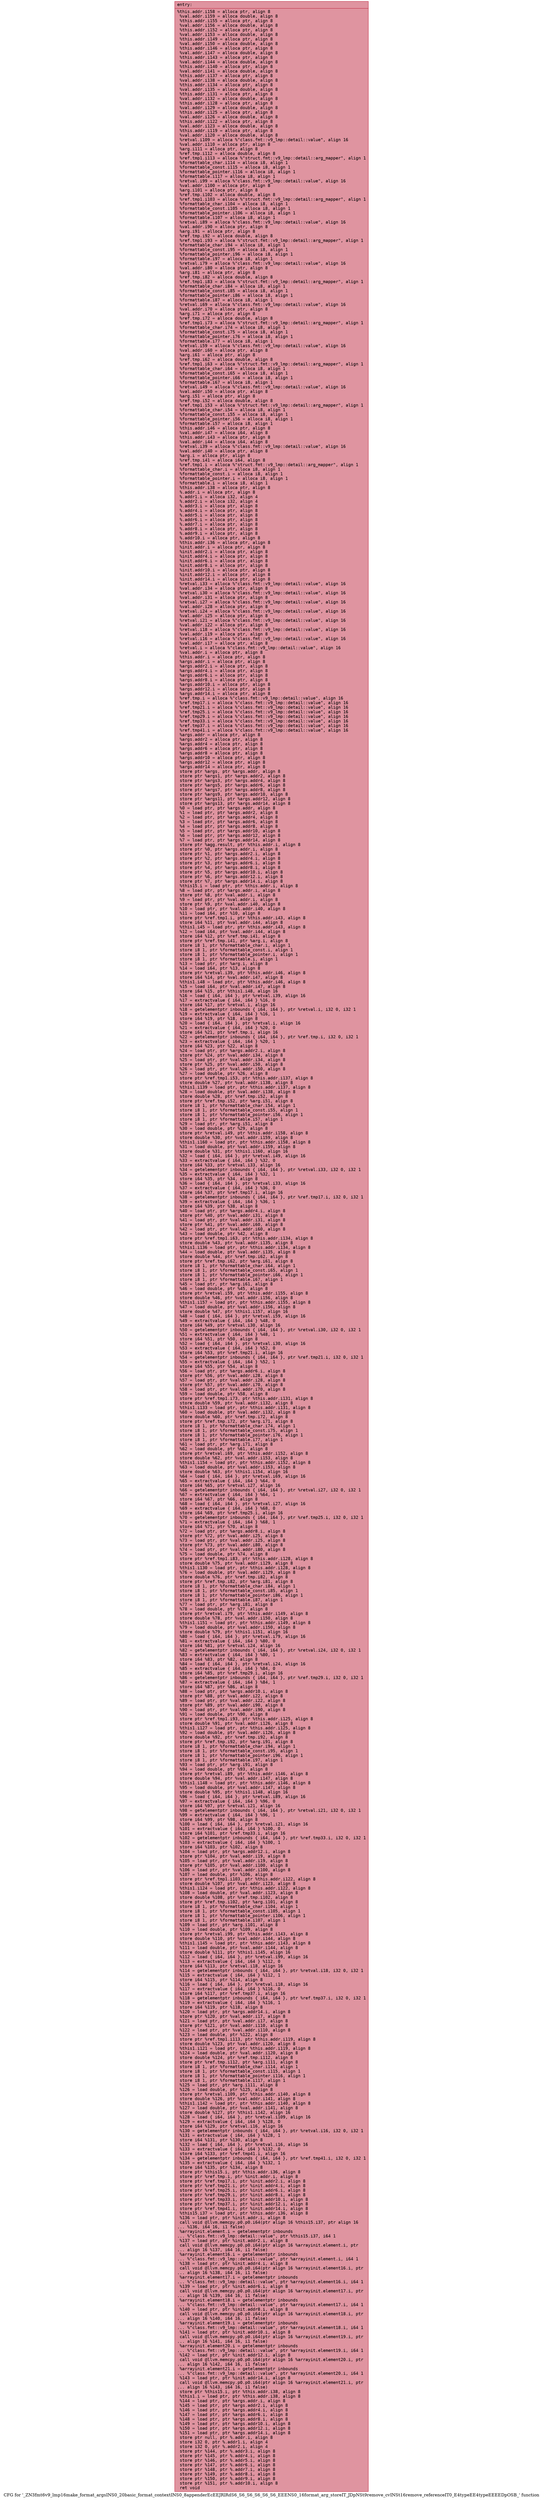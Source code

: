 digraph "CFG for '_ZN3fmt6v9_lmp16make_format_argsINS0_20basic_format_contextINS0_8appenderEcEEJRlRdS6_S6_S6_S6_S6_S6_EEENS0_16format_arg_storeIT_JDpNSt9remove_cvINSt16remove_referenceIT0_E4typeEE4typeEEEEDpOSB_' function" {
	label="CFG for '_ZN3fmt6v9_lmp16make_format_argsINS0_20basic_format_contextINS0_8appenderEcEEJRlRdS6_S6_S6_S6_S6_S6_EEENS0_16format_arg_storeIT_JDpNSt9remove_cvINSt16remove_referenceIT0_E4typeEE4typeEEEEDpOSB_' function";

	Node0x556728e25720 [shape=record,color="#b70d28ff", style=filled, fillcolor="#b70d2870" fontname="Courier",label="{entry:\l|  %this.addr.i158 = alloca ptr, align 8\l  %val.addr.i159 = alloca double, align 8\l  %this.addr.i155 = alloca ptr, align 8\l  %val.addr.i156 = alloca double, align 8\l  %this.addr.i152 = alloca ptr, align 8\l  %val.addr.i153 = alloca double, align 8\l  %this.addr.i149 = alloca ptr, align 8\l  %val.addr.i150 = alloca double, align 8\l  %this.addr.i146 = alloca ptr, align 8\l  %val.addr.i147 = alloca double, align 8\l  %this.addr.i143 = alloca ptr, align 8\l  %val.addr.i144 = alloca double, align 8\l  %this.addr.i140 = alloca ptr, align 8\l  %val.addr.i141 = alloca double, align 8\l  %this.addr.i137 = alloca ptr, align 8\l  %val.addr.i138 = alloca double, align 8\l  %this.addr.i134 = alloca ptr, align 8\l  %val.addr.i135 = alloca double, align 8\l  %this.addr.i131 = alloca ptr, align 8\l  %val.addr.i132 = alloca double, align 8\l  %this.addr.i128 = alloca ptr, align 8\l  %val.addr.i129 = alloca double, align 8\l  %this.addr.i125 = alloca ptr, align 8\l  %val.addr.i126 = alloca double, align 8\l  %this.addr.i122 = alloca ptr, align 8\l  %val.addr.i123 = alloca double, align 8\l  %this.addr.i119 = alloca ptr, align 8\l  %val.addr.i120 = alloca double, align 8\l  %retval.i109 = alloca %\"class.fmt::v9_lmp::detail::value\", align 16\l  %val.addr.i110 = alloca ptr, align 8\l  %arg.i111 = alloca ptr, align 8\l  %ref.tmp.i112 = alloca double, align 8\l  %ref.tmp1.i113 = alloca %\"struct.fmt::v9_lmp::detail::arg_mapper\", align 1\l  %formattable_char.i114 = alloca i8, align 1\l  %formattable_const.i115 = alloca i8, align 1\l  %formattable_pointer.i116 = alloca i8, align 1\l  %formattable.i117 = alloca i8, align 1\l  %retval.i99 = alloca %\"class.fmt::v9_lmp::detail::value\", align 16\l  %val.addr.i100 = alloca ptr, align 8\l  %arg.i101 = alloca ptr, align 8\l  %ref.tmp.i102 = alloca double, align 8\l  %ref.tmp1.i103 = alloca %\"struct.fmt::v9_lmp::detail::arg_mapper\", align 1\l  %formattable_char.i104 = alloca i8, align 1\l  %formattable_const.i105 = alloca i8, align 1\l  %formattable_pointer.i106 = alloca i8, align 1\l  %formattable.i107 = alloca i8, align 1\l  %retval.i89 = alloca %\"class.fmt::v9_lmp::detail::value\", align 16\l  %val.addr.i90 = alloca ptr, align 8\l  %arg.i91 = alloca ptr, align 8\l  %ref.tmp.i92 = alloca double, align 8\l  %ref.tmp1.i93 = alloca %\"struct.fmt::v9_lmp::detail::arg_mapper\", align 1\l  %formattable_char.i94 = alloca i8, align 1\l  %formattable_const.i95 = alloca i8, align 1\l  %formattable_pointer.i96 = alloca i8, align 1\l  %formattable.i97 = alloca i8, align 1\l  %retval.i79 = alloca %\"class.fmt::v9_lmp::detail::value\", align 16\l  %val.addr.i80 = alloca ptr, align 8\l  %arg.i81 = alloca ptr, align 8\l  %ref.tmp.i82 = alloca double, align 8\l  %ref.tmp1.i83 = alloca %\"struct.fmt::v9_lmp::detail::arg_mapper\", align 1\l  %formattable_char.i84 = alloca i8, align 1\l  %formattable_const.i85 = alloca i8, align 1\l  %formattable_pointer.i86 = alloca i8, align 1\l  %formattable.i87 = alloca i8, align 1\l  %retval.i69 = alloca %\"class.fmt::v9_lmp::detail::value\", align 16\l  %val.addr.i70 = alloca ptr, align 8\l  %arg.i71 = alloca ptr, align 8\l  %ref.tmp.i72 = alloca double, align 8\l  %ref.tmp1.i73 = alloca %\"struct.fmt::v9_lmp::detail::arg_mapper\", align 1\l  %formattable_char.i74 = alloca i8, align 1\l  %formattable_const.i75 = alloca i8, align 1\l  %formattable_pointer.i76 = alloca i8, align 1\l  %formattable.i77 = alloca i8, align 1\l  %retval.i59 = alloca %\"class.fmt::v9_lmp::detail::value\", align 16\l  %val.addr.i60 = alloca ptr, align 8\l  %arg.i61 = alloca ptr, align 8\l  %ref.tmp.i62 = alloca double, align 8\l  %ref.tmp1.i63 = alloca %\"struct.fmt::v9_lmp::detail::arg_mapper\", align 1\l  %formattable_char.i64 = alloca i8, align 1\l  %formattable_const.i65 = alloca i8, align 1\l  %formattable_pointer.i66 = alloca i8, align 1\l  %formattable.i67 = alloca i8, align 1\l  %retval.i49 = alloca %\"class.fmt::v9_lmp::detail::value\", align 16\l  %val.addr.i50 = alloca ptr, align 8\l  %arg.i51 = alloca ptr, align 8\l  %ref.tmp.i52 = alloca double, align 8\l  %ref.tmp1.i53 = alloca %\"struct.fmt::v9_lmp::detail::arg_mapper\", align 1\l  %formattable_char.i54 = alloca i8, align 1\l  %formattable_const.i55 = alloca i8, align 1\l  %formattable_pointer.i56 = alloca i8, align 1\l  %formattable.i57 = alloca i8, align 1\l  %this.addr.i46 = alloca ptr, align 8\l  %val.addr.i47 = alloca i64, align 8\l  %this.addr.i43 = alloca ptr, align 8\l  %val.addr.i44 = alloca i64, align 8\l  %retval.i39 = alloca %\"class.fmt::v9_lmp::detail::value\", align 16\l  %val.addr.i40 = alloca ptr, align 8\l  %arg.i = alloca ptr, align 8\l  %ref.tmp.i41 = alloca i64, align 8\l  %ref.tmp1.i = alloca %\"struct.fmt::v9_lmp::detail::arg_mapper\", align 1\l  %formattable_char.i = alloca i8, align 1\l  %formattable_const.i = alloca i8, align 1\l  %formattable_pointer.i = alloca i8, align 1\l  %formattable.i = alloca i8, align 1\l  %this.addr.i38 = alloca ptr, align 8\l  %.addr.i = alloca ptr, align 8\l  %.addr1.i = alloca i32, align 4\l  %.addr2.i = alloca i32, align 4\l  %.addr3.i = alloca ptr, align 8\l  %.addr4.i = alloca ptr, align 8\l  %.addr5.i = alloca ptr, align 8\l  %.addr6.i = alloca ptr, align 8\l  %.addr7.i = alloca ptr, align 8\l  %.addr8.i = alloca ptr, align 8\l  %.addr9.i = alloca ptr, align 8\l  %.addr10.i = alloca ptr, align 8\l  %this.addr.i36 = alloca ptr, align 8\l  %init.addr.i = alloca ptr, align 8\l  %init.addr2.i = alloca ptr, align 8\l  %init.addr4.i = alloca ptr, align 8\l  %init.addr6.i = alloca ptr, align 8\l  %init.addr8.i = alloca ptr, align 8\l  %init.addr10.i = alloca ptr, align 8\l  %init.addr12.i = alloca ptr, align 8\l  %init.addr14.i = alloca ptr, align 8\l  %retval.i33 = alloca %\"class.fmt::v9_lmp::detail::value\", align 16\l  %val.addr.i34 = alloca ptr, align 8\l  %retval.i30 = alloca %\"class.fmt::v9_lmp::detail::value\", align 16\l  %val.addr.i31 = alloca ptr, align 8\l  %retval.i27 = alloca %\"class.fmt::v9_lmp::detail::value\", align 16\l  %val.addr.i28 = alloca ptr, align 8\l  %retval.i24 = alloca %\"class.fmt::v9_lmp::detail::value\", align 16\l  %val.addr.i25 = alloca ptr, align 8\l  %retval.i21 = alloca %\"class.fmt::v9_lmp::detail::value\", align 16\l  %val.addr.i22 = alloca ptr, align 8\l  %retval.i18 = alloca %\"class.fmt::v9_lmp::detail::value\", align 16\l  %val.addr.i19 = alloca ptr, align 8\l  %retval.i16 = alloca %\"class.fmt::v9_lmp::detail::value\", align 16\l  %val.addr.i17 = alloca ptr, align 8\l  %retval.i = alloca %\"class.fmt::v9_lmp::detail::value\", align 16\l  %val.addr.i = alloca ptr, align 8\l  %this.addr.i = alloca ptr, align 8\l  %args.addr.i = alloca ptr, align 8\l  %args.addr2.i = alloca ptr, align 8\l  %args.addr4.i = alloca ptr, align 8\l  %args.addr6.i = alloca ptr, align 8\l  %args.addr8.i = alloca ptr, align 8\l  %args.addr10.i = alloca ptr, align 8\l  %args.addr12.i = alloca ptr, align 8\l  %args.addr14.i = alloca ptr, align 8\l  %ref.tmp.i = alloca %\"class.fmt::v9_lmp::detail::value\", align 16\l  %ref.tmp17.i = alloca %\"class.fmt::v9_lmp::detail::value\", align 16\l  %ref.tmp21.i = alloca %\"class.fmt::v9_lmp::detail::value\", align 16\l  %ref.tmp25.i = alloca %\"class.fmt::v9_lmp::detail::value\", align 16\l  %ref.tmp29.i = alloca %\"class.fmt::v9_lmp::detail::value\", align 16\l  %ref.tmp33.i = alloca %\"class.fmt::v9_lmp::detail::value\", align 16\l  %ref.tmp37.i = alloca %\"class.fmt::v9_lmp::detail::value\", align 16\l  %ref.tmp41.i = alloca %\"class.fmt::v9_lmp::detail::value\", align 16\l  %args.addr = alloca ptr, align 8\l  %args.addr2 = alloca ptr, align 8\l  %args.addr4 = alloca ptr, align 8\l  %args.addr6 = alloca ptr, align 8\l  %args.addr8 = alloca ptr, align 8\l  %args.addr10 = alloca ptr, align 8\l  %args.addr12 = alloca ptr, align 8\l  %args.addr14 = alloca ptr, align 8\l  store ptr %args, ptr %args.addr, align 8\l  store ptr %args1, ptr %args.addr2, align 8\l  store ptr %args3, ptr %args.addr4, align 8\l  store ptr %args5, ptr %args.addr6, align 8\l  store ptr %args7, ptr %args.addr8, align 8\l  store ptr %args9, ptr %args.addr10, align 8\l  store ptr %args11, ptr %args.addr12, align 8\l  store ptr %args13, ptr %args.addr14, align 8\l  %0 = load ptr, ptr %args.addr, align 8\l  %1 = load ptr, ptr %args.addr2, align 8\l  %2 = load ptr, ptr %args.addr4, align 8\l  %3 = load ptr, ptr %args.addr6, align 8\l  %4 = load ptr, ptr %args.addr8, align 8\l  %5 = load ptr, ptr %args.addr10, align 8\l  %6 = load ptr, ptr %args.addr12, align 8\l  %7 = load ptr, ptr %args.addr14, align 8\l  store ptr %agg.result, ptr %this.addr.i, align 8\l  store ptr %0, ptr %args.addr.i, align 8\l  store ptr %1, ptr %args.addr2.i, align 8\l  store ptr %2, ptr %args.addr4.i, align 8\l  store ptr %3, ptr %args.addr6.i, align 8\l  store ptr %4, ptr %args.addr8.i, align 8\l  store ptr %5, ptr %args.addr10.i, align 8\l  store ptr %6, ptr %args.addr12.i, align 8\l  store ptr %7, ptr %args.addr14.i, align 8\l  %this15.i = load ptr, ptr %this.addr.i, align 8\l  %8 = load ptr, ptr %args.addr.i, align 8\l  store ptr %8, ptr %val.addr.i, align 8\l  %9 = load ptr, ptr %val.addr.i, align 8\l  store ptr %9, ptr %val.addr.i40, align 8\l  %10 = load ptr, ptr %val.addr.i40, align 8\l  %11 = load i64, ptr %10, align 8\l  store ptr %ref.tmp1.i, ptr %this.addr.i43, align 8\l  store i64 %11, ptr %val.addr.i44, align 8\l  %this1.i45 = load ptr, ptr %this.addr.i43, align 8\l  %12 = load i64, ptr %val.addr.i44, align 8\l  store i64 %12, ptr %ref.tmp.i41, align 8\l  store ptr %ref.tmp.i41, ptr %arg.i, align 8\l  store i8 1, ptr %formattable_char.i, align 1\l  store i8 1, ptr %formattable_const.i, align 1\l  store i8 1, ptr %formattable_pointer.i, align 1\l  store i8 1, ptr %formattable.i, align 1\l  %13 = load ptr, ptr %arg.i, align 8\l  %14 = load i64, ptr %13, align 8\l  store ptr %retval.i39, ptr %this.addr.i46, align 8\l  store i64 %14, ptr %val.addr.i47, align 8\l  %this1.i48 = load ptr, ptr %this.addr.i46, align 8\l  %15 = load i64, ptr %val.addr.i47, align 8\l  store i64 %15, ptr %this1.i48, align 16\l  %16 = load \{ i64, i64 \}, ptr %retval.i39, align 16\l  %17 = extractvalue \{ i64, i64 \} %16, 0\l  store i64 %17, ptr %retval.i, align 16\l  %18 = getelementptr inbounds \{ i64, i64 \}, ptr %retval.i, i32 0, i32 1\l  %19 = extractvalue \{ i64, i64 \} %16, 1\l  store i64 %19, ptr %18, align 8\l  %20 = load \{ i64, i64 \}, ptr %retval.i, align 16\l  %21 = extractvalue \{ i64, i64 \} %20, 0\l  store i64 %21, ptr %ref.tmp.i, align 16\l  %22 = getelementptr inbounds \{ i64, i64 \}, ptr %ref.tmp.i, i32 0, i32 1\l  %23 = extractvalue \{ i64, i64 \} %20, 1\l  store i64 %23, ptr %22, align 8\l  %24 = load ptr, ptr %args.addr2.i, align 8\l  store ptr %24, ptr %val.addr.i34, align 8\l  %25 = load ptr, ptr %val.addr.i34, align 8\l  store ptr %25, ptr %val.addr.i50, align 8\l  %26 = load ptr, ptr %val.addr.i50, align 8\l  %27 = load double, ptr %26, align 8\l  store ptr %ref.tmp1.i53, ptr %this.addr.i137, align 8\l  store double %27, ptr %val.addr.i138, align 8\l  %this1.i139 = load ptr, ptr %this.addr.i137, align 8\l  %28 = load double, ptr %val.addr.i138, align 8\l  store double %28, ptr %ref.tmp.i52, align 8\l  store ptr %ref.tmp.i52, ptr %arg.i51, align 8\l  store i8 1, ptr %formattable_char.i54, align 1\l  store i8 1, ptr %formattable_const.i55, align 1\l  store i8 1, ptr %formattable_pointer.i56, align 1\l  store i8 1, ptr %formattable.i57, align 1\l  %29 = load ptr, ptr %arg.i51, align 8\l  %30 = load double, ptr %29, align 8\l  store ptr %retval.i49, ptr %this.addr.i158, align 8\l  store double %30, ptr %val.addr.i159, align 8\l  %this1.i160 = load ptr, ptr %this.addr.i158, align 8\l  %31 = load double, ptr %val.addr.i159, align 8\l  store double %31, ptr %this1.i160, align 16\l  %32 = load \{ i64, i64 \}, ptr %retval.i49, align 16\l  %33 = extractvalue \{ i64, i64 \} %32, 0\l  store i64 %33, ptr %retval.i33, align 16\l  %34 = getelementptr inbounds \{ i64, i64 \}, ptr %retval.i33, i32 0, i32 1\l  %35 = extractvalue \{ i64, i64 \} %32, 1\l  store i64 %35, ptr %34, align 8\l  %36 = load \{ i64, i64 \}, ptr %retval.i33, align 16\l  %37 = extractvalue \{ i64, i64 \} %36, 0\l  store i64 %37, ptr %ref.tmp17.i, align 16\l  %38 = getelementptr inbounds \{ i64, i64 \}, ptr %ref.tmp17.i, i32 0, i32 1\l  %39 = extractvalue \{ i64, i64 \} %36, 1\l  store i64 %39, ptr %38, align 8\l  %40 = load ptr, ptr %args.addr4.i, align 8\l  store ptr %40, ptr %val.addr.i31, align 8\l  %41 = load ptr, ptr %val.addr.i31, align 8\l  store ptr %41, ptr %val.addr.i60, align 8\l  %42 = load ptr, ptr %val.addr.i60, align 8\l  %43 = load double, ptr %42, align 8\l  store ptr %ref.tmp1.i63, ptr %this.addr.i134, align 8\l  store double %43, ptr %val.addr.i135, align 8\l  %this1.i136 = load ptr, ptr %this.addr.i134, align 8\l  %44 = load double, ptr %val.addr.i135, align 8\l  store double %44, ptr %ref.tmp.i62, align 8\l  store ptr %ref.tmp.i62, ptr %arg.i61, align 8\l  store i8 1, ptr %formattable_char.i64, align 1\l  store i8 1, ptr %formattable_const.i65, align 1\l  store i8 1, ptr %formattable_pointer.i66, align 1\l  store i8 1, ptr %formattable.i67, align 1\l  %45 = load ptr, ptr %arg.i61, align 8\l  %46 = load double, ptr %45, align 8\l  store ptr %retval.i59, ptr %this.addr.i155, align 8\l  store double %46, ptr %val.addr.i156, align 8\l  %this1.i157 = load ptr, ptr %this.addr.i155, align 8\l  %47 = load double, ptr %val.addr.i156, align 8\l  store double %47, ptr %this1.i157, align 16\l  %48 = load \{ i64, i64 \}, ptr %retval.i59, align 16\l  %49 = extractvalue \{ i64, i64 \} %48, 0\l  store i64 %49, ptr %retval.i30, align 16\l  %50 = getelementptr inbounds \{ i64, i64 \}, ptr %retval.i30, i32 0, i32 1\l  %51 = extractvalue \{ i64, i64 \} %48, 1\l  store i64 %51, ptr %50, align 8\l  %52 = load \{ i64, i64 \}, ptr %retval.i30, align 16\l  %53 = extractvalue \{ i64, i64 \} %52, 0\l  store i64 %53, ptr %ref.tmp21.i, align 16\l  %54 = getelementptr inbounds \{ i64, i64 \}, ptr %ref.tmp21.i, i32 0, i32 1\l  %55 = extractvalue \{ i64, i64 \} %52, 1\l  store i64 %55, ptr %54, align 8\l  %56 = load ptr, ptr %args.addr6.i, align 8\l  store ptr %56, ptr %val.addr.i28, align 8\l  %57 = load ptr, ptr %val.addr.i28, align 8\l  store ptr %57, ptr %val.addr.i70, align 8\l  %58 = load ptr, ptr %val.addr.i70, align 8\l  %59 = load double, ptr %58, align 8\l  store ptr %ref.tmp1.i73, ptr %this.addr.i131, align 8\l  store double %59, ptr %val.addr.i132, align 8\l  %this1.i133 = load ptr, ptr %this.addr.i131, align 8\l  %60 = load double, ptr %val.addr.i132, align 8\l  store double %60, ptr %ref.tmp.i72, align 8\l  store ptr %ref.tmp.i72, ptr %arg.i71, align 8\l  store i8 1, ptr %formattable_char.i74, align 1\l  store i8 1, ptr %formattable_const.i75, align 1\l  store i8 1, ptr %formattable_pointer.i76, align 1\l  store i8 1, ptr %formattable.i77, align 1\l  %61 = load ptr, ptr %arg.i71, align 8\l  %62 = load double, ptr %61, align 8\l  store ptr %retval.i69, ptr %this.addr.i152, align 8\l  store double %62, ptr %val.addr.i153, align 8\l  %this1.i154 = load ptr, ptr %this.addr.i152, align 8\l  %63 = load double, ptr %val.addr.i153, align 8\l  store double %63, ptr %this1.i154, align 16\l  %64 = load \{ i64, i64 \}, ptr %retval.i69, align 16\l  %65 = extractvalue \{ i64, i64 \} %64, 0\l  store i64 %65, ptr %retval.i27, align 16\l  %66 = getelementptr inbounds \{ i64, i64 \}, ptr %retval.i27, i32 0, i32 1\l  %67 = extractvalue \{ i64, i64 \} %64, 1\l  store i64 %67, ptr %66, align 8\l  %68 = load \{ i64, i64 \}, ptr %retval.i27, align 16\l  %69 = extractvalue \{ i64, i64 \} %68, 0\l  store i64 %69, ptr %ref.tmp25.i, align 16\l  %70 = getelementptr inbounds \{ i64, i64 \}, ptr %ref.tmp25.i, i32 0, i32 1\l  %71 = extractvalue \{ i64, i64 \} %68, 1\l  store i64 %71, ptr %70, align 8\l  %72 = load ptr, ptr %args.addr8.i, align 8\l  store ptr %72, ptr %val.addr.i25, align 8\l  %73 = load ptr, ptr %val.addr.i25, align 8\l  store ptr %73, ptr %val.addr.i80, align 8\l  %74 = load ptr, ptr %val.addr.i80, align 8\l  %75 = load double, ptr %74, align 8\l  store ptr %ref.tmp1.i83, ptr %this.addr.i128, align 8\l  store double %75, ptr %val.addr.i129, align 8\l  %this1.i130 = load ptr, ptr %this.addr.i128, align 8\l  %76 = load double, ptr %val.addr.i129, align 8\l  store double %76, ptr %ref.tmp.i82, align 8\l  store ptr %ref.tmp.i82, ptr %arg.i81, align 8\l  store i8 1, ptr %formattable_char.i84, align 1\l  store i8 1, ptr %formattable_const.i85, align 1\l  store i8 1, ptr %formattable_pointer.i86, align 1\l  store i8 1, ptr %formattable.i87, align 1\l  %77 = load ptr, ptr %arg.i81, align 8\l  %78 = load double, ptr %77, align 8\l  store ptr %retval.i79, ptr %this.addr.i149, align 8\l  store double %78, ptr %val.addr.i150, align 8\l  %this1.i151 = load ptr, ptr %this.addr.i149, align 8\l  %79 = load double, ptr %val.addr.i150, align 8\l  store double %79, ptr %this1.i151, align 16\l  %80 = load \{ i64, i64 \}, ptr %retval.i79, align 16\l  %81 = extractvalue \{ i64, i64 \} %80, 0\l  store i64 %81, ptr %retval.i24, align 16\l  %82 = getelementptr inbounds \{ i64, i64 \}, ptr %retval.i24, i32 0, i32 1\l  %83 = extractvalue \{ i64, i64 \} %80, 1\l  store i64 %83, ptr %82, align 8\l  %84 = load \{ i64, i64 \}, ptr %retval.i24, align 16\l  %85 = extractvalue \{ i64, i64 \} %84, 0\l  store i64 %85, ptr %ref.tmp29.i, align 16\l  %86 = getelementptr inbounds \{ i64, i64 \}, ptr %ref.tmp29.i, i32 0, i32 1\l  %87 = extractvalue \{ i64, i64 \} %84, 1\l  store i64 %87, ptr %86, align 8\l  %88 = load ptr, ptr %args.addr10.i, align 8\l  store ptr %88, ptr %val.addr.i22, align 8\l  %89 = load ptr, ptr %val.addr.i22, align 8\l  store ptr %89, ptr %val.addr.i90, align 8\l  %90 = load ptr, ptr %val.addr.i90, align 8\l  %91 = load double, ptr %90, align 8\l  store ptr %ref.tmp1.i93, ptr %this.addr.i125, align 8\l  store double %91, ptr %val.addr.i126, align 8\l  %this1.i127 = load ptr, ptr %this.addr.i125, align 8\l  %92 = load double, ptr %val.addr.i126, align 8\l  store double %92, ptr %ref.tmp.i92, align 8\l  store ptr %ref.tmp.i92, ptr %arg.i91, align 8\l  store i8 1, ptr %formattable_char.i94, align 1\l  store i8 1, ptr %formattable_const.i95, align 1\l  store i8 1, ptr %formattable_pointer.i96, align 1\l  store i8 1, ptr %formattable.i97, align 1\l  %93 = load ptr, ptr %arg.i91, align 8\l  %94 = load double, ptr %93, align 8\l  store ptr %retval.i89, ptr %this.addr.i146, align 8\l  store double %94, ptr %val.addr.i147, align 8\l  %this1.i148 = load ptr, ptr %this.addr.i146, align 8\l  %95 = load double, ptr %val.addr.i147, align 8\l  store double %95, ptr %this1.i148, align 16\l  %96 = load \{ i64, i64 \}, ptr %retval.i89, align 16\l  %97 = extractvalue \{ i64, i64 \} %96, 0\l  store i64 %97, ptr %retval.i21, align 16\l  %98 = getelementptr inbounds \{ i64, i64 \}, ptr %retval.i21, i32 0, i32 1\l  %99 = extractvalue \{ i64, i64 \} %96, 1\l  store i64 %99, ptr %98, align 8\l  %100 = load \{ i64, i64 \}, ptr %retval.i21, align 16\l  %101 = extractvalue \{ i64, i64 \} %100, 0\l  store i64 %101, ptr %ref.tmp33.i, align 16\l  %102 = getelementptr inbounds \{ i64, i64 \}, ptr %ref.tmp33.i, i32 0, i32 1\l  %103 = extractvalue \{ i64, i64 \} %100, 1\l  store i64 %103, ptr %102, align 8\l  %104 = load ptr, ptr %args.addr12.i, align 8\l  store ptr %104, ptr %val.addr.i19, align 8\l  %105 = load ptr, ptr %val.addr.i19, align 8\l  store ptr %105, ptr %val.addr.i100, align 8\l  %106 = load ptr, ptr %val.addr.i100, align 8\l  %107 = load double, ptr %106, align 8\l  store ptr %ref.tmp1.i103, ptr %this.addr.i122, align 8\l  store double %107, ptr %val.addr.i123, align 8\l  %this1.i124 = load ptr, ptr %this.addr.i122, align 8\l  %108 = load double, ptr %val.addr.i123, align 8\l  store double %108, ptr %ref.tmp.i102, align 8\l  store ptr %ref.tmp.i102, ptr %arg.i101, align 8\l  store i8 1, ptr %formattable_char.i104, align 1\l  store i8 1, ptr %formattable_const.i105, align 1\l  store i8 1, ptr %formattable_pointer.i106, align 1\l  store i8 1, ptr %formattable.i107, align 1\l  %109 = load ptr, ptr %arg.i101, align 8\l  %110 = load double, ptr %109, align 8\l  store ptr %retval.i99, ptr %this.addr.i143, align 8\l  store double %110, ptr %val.addr.i144, align 8\l  %this1.i145 = load ptr, ptr %this.addr.i143, align 8\l  %111 = load double, ptr %val.addr.i144, align 8\l  store double %111, ptr %this1.i145, align 16\l  %112 = load \{ i64, i64 \}, ptr %retval.i99, align 16\l  %113 = extractvalue \{ i64, i64 \} %112, 0\l  store i64 %113, ptr %retval.i18, align 16\l  %114 = getelementptr inbounds \{ i64, i64 \}, ptr %retval.i18, i32 0, i32 1\l  %115 = extractvalue \{ i64, i64 \} %112, 1\l  store i64 %115, ptr %114, align 8\l  %116 = load \{ i64, i64 \}, ptr %retval.i18, align 16\l  %117 = extractvalue \{ i64, i64 \} %116, 0\l  store i64 %117, ptr %ref.tmp37.i, align 16\l  %118 = getelementptr inbounds \{ i64, i64 \}, ptr %ref.tmp37.i, i32 0, i32 1\l  %119 = extractvalue \{ i64, i64 \} %116, 1\l  store i64 %119, ptr %118, align 8\l  %120 = load ptr, ptr %args.addr14.i, align 8\l  store ptr %120, ptr %val.addr.i17, align 8\l  %121 = load ptr, ptr %val.addr.i17, align 8\l  store ptr %121, ptr %val.addr.i110, align 8\l  %122 = load ptr, ptr %val.addr.i110, align 8\l  %123 = load double, ptr %122, align 8\l  store ptr %ref.tmp1.i113, ptr %this.addr.i119, align 8\l  store double %123, ptr %val.addr.i120, align 8\l  %this1.i121 = load ptr, ptr %this.addr.i119, align 8\l  %124 = load double, ptr %val.addr.i120, align 8\l  store double %124, ptr %ref.tmp.i112, align 8\l  store ptr %ref.tmp.i112, ptr %arg.i111, align 8\l  store i8 1, ptr %formattable_char.i114, align 1\l  store i8 1, ptr %formattable_const.i115, align 1\l  store i8 1, ptr %formattable_pointer.i116, align 1\l  store i8 1, ptr %formattable.i117, align 1\l  %125 = load ptr, ptr %arg.i111, align 8\l  %126 = load double, ptr %125, align 8\l  store ptr %retval.i109, ptr %this.addr.i140, align 8\l  store double %126, ptr %val.addr.i141, align 8\l  %this1.i142 = load ptr, ptr %this.addr.i140, align 8\l  %127 = load double, ptr %val.addr.i141, align 8\l  store double %127, ptr %this1.i142, align 16\l  %128 = load \{ i64, i64 \}, ptr %retval.i109, align 16\l  %129 = extractvalue \{ i64, i64 \} %128, 0\l  store i64 %129, ptr %retval.i16, align 16\l  %130 = getelementptr inbounds \{ i64, i64 \}, ptr %retval.i16, i32 0, i32 1\l  %131 = extractvalue \{ i64, i64 \} %128, 1\l  store i64 %131, ptr %130, align 8\l  %132 = load \{ i64, i64 \}, ptr %retval.i16, align 16\l  %133 = extractvalue \{ i64, i64 \} %132, 0\l  store i64 %133, ptr %ref.tmp41.i, align 16\l  %134 = getelementptr inbounds \{ i64, i64 \}, ptr %ref.tmp41.i, i32 0, i32 1\l  %135 = extractvalue \{ i64, i64 \} %132, 1\l  store i64 %135, ptr %134, align 8\l  store ptr %this15.i, ptr %this.addr.i36, align 8\l  store ptr %ref.tmp.i, ptr %init.addr.i, align 8\l  store ptr %ref.tmp17.i, ptr %init.addr2.i, align 8\l  store ptr %ref.tmp21.i, ptr %init.addr4.i, align 8\l  store ptr %ref.tmp25.i, ptr %init.addr6.i, align 8\l  store ptr %ref.tmp29.i, ptr %init.addr8.i, align 8\l  store ptr %ref.tmp33.i, ptr %init.addr10.i, align 8\l  store ptr %ref.tmp37.i, ptr %init.addr12.i, align 8\l  store ptr %ref.tmp41.i, ptr %init.addr14.i, align 8\l  %this15.i37 = load ptr, ptr %this.addr.i36, align 8\l  %136 = load ptr, ptr %init.addr.i, align 8\l  call void @llvm.memcpy.p0.p0.i64(ptr align 16 %this15.i37, ptr align 16\l... %136, i64 16, i1 false)\l  %arrayinit.element.i = getelementptr inbounds\l... %\"class.fmt::v9_lmp::detail::value\", ptr %this15.i37, i64 1\l  %137 = load ptr, ptr %init.addr2.i, align 8\l  call void @llvm.memcpy.p0.p0.i64(ptr align 16 %arrayinit.element.i, ptr\l... align 16 %137, i64 16, i1 false)\l  %arrayinit.element16.i = getelementptr inbounds\l... %\"class.fmt::v9_lmp::detail::value\", ptr %arrayinit.element.i, i64 1\l  %138 = load ptr, ptr %init.addr4.i, align 8\l  call void @llvm.memcpy.p0.p0.i64(ptr align 16 %arrayinit.element16.i, ptr\l... align 16 %138, i64 16, i1 false)\l  %arrayinit.element17.i = getelementptr inbounds\l... %\"class.fmt::v9_lmp::detail::value\", ptr %arrayinit.element16.i, i64 1\l  %139 = load ptr, ptr %init.addr6.i, align 8\l  call void @llvm.memcpy.p0.p0.i64(ptr align 16 %arrayinit.element17.i, ptr\l... align 16 %139, i64 16, i1 false)\l  %arrayinit.element18.i = getelementptr inbounds\l... %\"class.fmt::v9_lmp::detail::value\", ptr %arrayinit.element17.i, i64 1\l  %140 = load ptr, ptr %init.addr8.i, align 8\l  call void @llvm.memcpy.p0.p0.i64(ptr align 16 %arrayinit.element18.i, ptr\l... align 16 %140, i64 16, i1 false)\l  %arrayinit.element19.i = getelementptr inbounds\l... %\"class.fmt::v9_lmp::detail::value\", ptr %arrayinit.element18.i, i64 1\l  %141 = load ptr, ptr %init.addr10.i, align 8\l  call void @llvm.memcpy.p0.p0.i64(ptr align 16 %arrayinit.element19.i, ptr\l... align 16 %141, i64 16, i1 false)\l  %arrayinit.element20.i = getelementptr inbounds\l... %\"class.fmt::v9_lmp::detail::value\", ptr %arrayinit.element19.i, i64 1\l  %142 = load ptr, ptr %init.addr12.i, align 8\l  call void @llvm.memcpy.p0.p0.i64(ptr align 16 %arrayinit.element20.i, ptr\l... align 16 %142, i64 16, i1 false)\l  %arrayinit.element21.i = getelementptr inbounds\l... %\"class.fmt::v9_lmp::detail::value\", ptr %arrayinit.element20.i, i64 1\l  %143 = load ptr, ptr %init.addr14.i, align 8\l  call void @llvm.memcpy.p0.p0.i64(ptr align 16 %arrayinit.element21.i, ptr\l... align 16 %143, i64 16, i1 false)\l  store ptr %this15.i, ptr %this.addr.i38, align 8\l  %this1.i = load ptr, ptr %this.addr.i38, align 8\l  %144 = load ptr, ptr %args.addr.i, align 8\l  %145 = load ptr, ptr %args.addr2.i, align 8\l  %146 = load ptr, ptr %args.addr4.i, align 8\l  %147 = load ptr, ptr %args.addr6.i, align 8\l  %148 = load ptr, ptr %args.addr8.i, align 8\l  %149 = load ptr, ptr %args.addr10.i, align 8\l  %150 = load ptr, ptr %args.addr12.i, align 8\l  %151 = load ptr, ptr %args.addr14.i, align 8\l  store ptr null, ptr %.addr.i, align 8\l  store i32 0, ptr %.addr1.i, align 4\l  store i32 0, ptr %.addr2.i, align 4\l  store ptr %144, ptr %.addr3.i, align 8\l  store ptr %145, ptr %.addr4.i, align 8\l  store ptr %146, ptr %.addr5.i, align 8\l  store ptr %147, ptr %.addr6.i, align 8\l  store ptr %148, ptr %.addr7.i, align 8\l  store ptr %149, ptr %.addr8.i, align 8\l  store ptr %150, ptr %.addr9.i, align 8\l  store ptr %151, ptr %.addr10.i, align 8\l  ret void\l}"];
}
